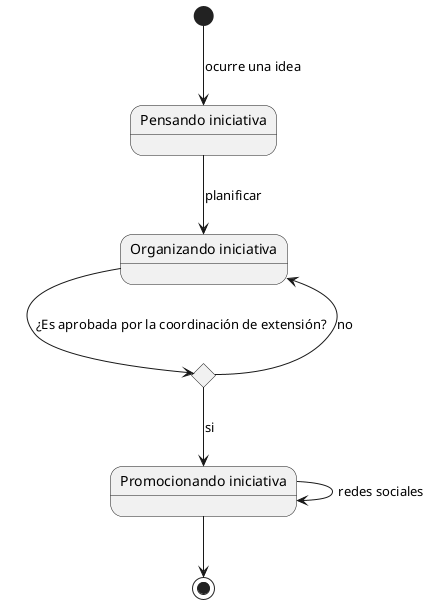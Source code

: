 @startuml Diagrama de casos de uso del modelo de dominio
state "Pensando iniciativa" as thinkingInit
state "Organizando iniciativa" as organizing
state "Promocionando iniciativa" as promote
state c <<choice>>

[*]-->thinkingInit:ocurre una idea
thinkingInit-->organizing :planificar
organizing-->c :¿Es aprobada por la coordinación de extensión?
c-->organizing :no
c-->promote :si
promote-->promote :redes sociales



promote-->[*]
@enduml


